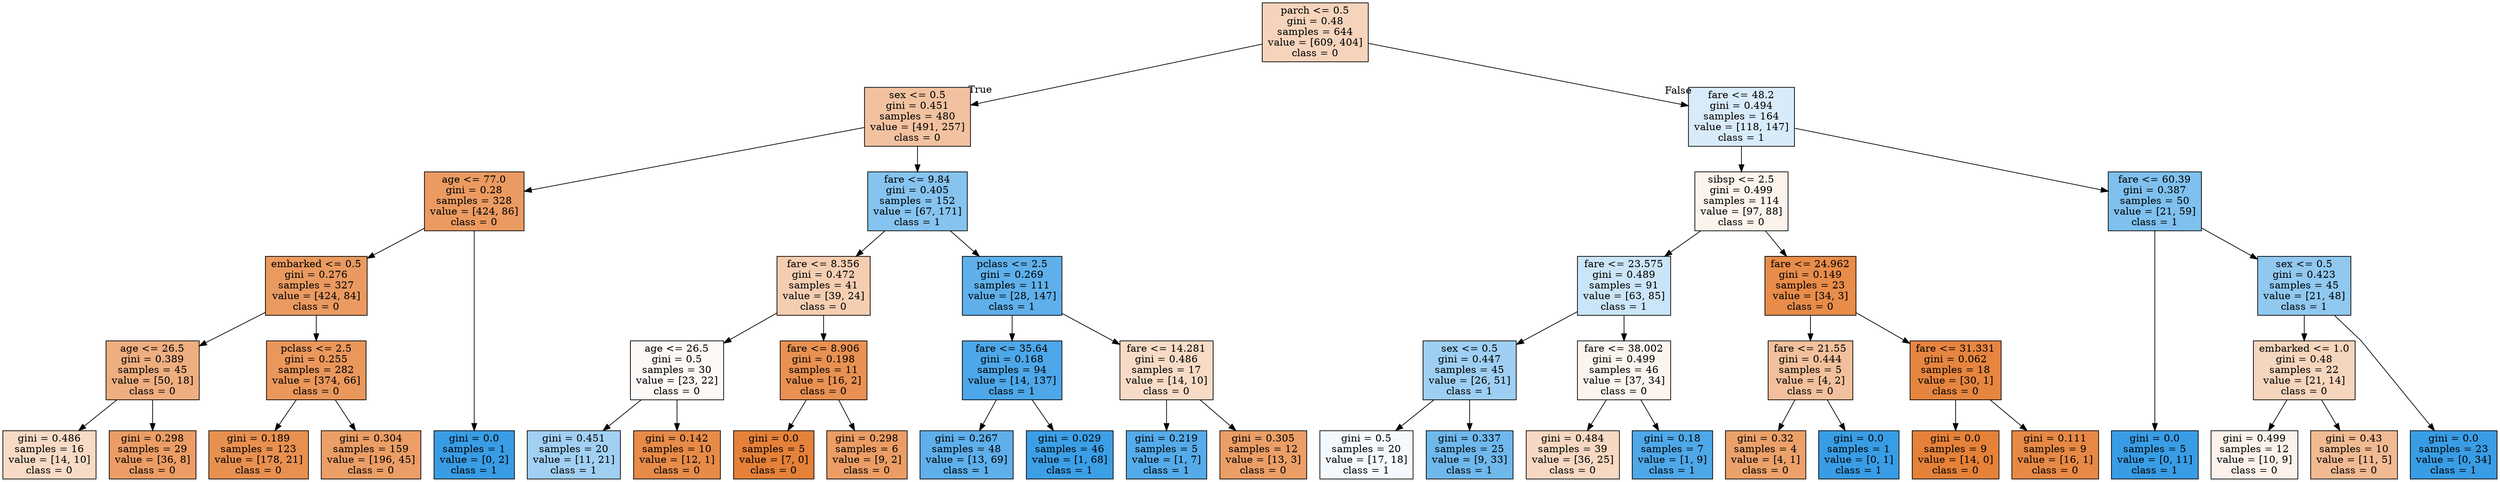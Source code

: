 digraph Tree {
node [shape=box, style="filled", color="black"] ;
graph [ranksep=equally, splines=polyline] ;
0 [label="parch <= 0.5\ngini = 0.48\nsamples = 644\nvalue = [609, 404]\nclass = 0", fillcolor="#e5813956"] ;
1 [label="sex <= 0.5\ngini = 0.451\nsamples = 480\nvalue = [491, 257]\nclass = 0", fillcolor="#e581397a"] ;
0 -> 1 [labeldistance=2.5, labelangle=45, headlabel="True"] ;
2 [label="age <= 77.0\ngini = 0.28\nsamples = 328\nvalue = [424, 86]\nclass = 0", fillcolor="#e58139cb"] ;
1 -> 2 ;
3 [label="embarked <= 0.5\ngini = 0.276\nsamples = 327\nvalue = [424, 84]\nclass = 0", fillcolor="#e58139cc"] ;
2 -> 3 ;
4 [label="age <= 26.5\ngini = 0.389\nsamples = 45\nvalue = [50, 18]\nclass = 0", fillcolor="#e58139a3"] ;
3 -> 4 ;
5 [label="gini = 0.486\nsamples = 16\nvalue = [14, 10]\nclass = 0", fillcolor="#e5813949"] ;
4 -> 5 ;
6 [label="gini = 0.298\nsamples = 29\nvalue = [36, 8]\nclass = 0", fillcolor="#e58139c6"] ;
4 -> 6 ;
7 [label="pclass <= 2.5\ngini = 0.255\nsamples = 282\nvalue = [374, 66]\nclass = 0", fillcolor="#e58139d2"] ;
3 -> 7 ;
8 [label="gini = 0.189\nsamples = 123\nvalue = [178, 21]\nclass = 0", fillcolor="#e58139e1"] ;
7 -> 8 ;
9 [label="gini = 0.304\nsamples = 159\nvalue = [196, 45]\nclass = 0", fillcolor="#e58139c4"] ;
7 -> 9 ;
10 [label="gini = 0.0\nsamples = 1\nvalue = [0, 2]\nclass = 1", fillcolor="#399de5ff"] ;
2 -> 10 ;
11 [label="fare <= 9.84\ngini = 0.405\nsamples = 152\nvalue = [67, 171]\nclass = 1", fillcolor="#399de59b"] ;
1 -> 11 ;
12 [label="fare <= 8.356\ngini = 0.472\nsamples = 41\nvalue = [39, 24]\nclass = 0", fillcolor="#e5813962"] ;
11 -> 12 ;
13 [label="age <= 26.5\ngini = 0.5\nsamples = 30\nvalue = [23, 22]\nclass = 0", fillcolor="#e581390b"] ;
12 -> 13 ;
14 [label="gini = 0.451\nsamples = 20\nvalue = [11, 21]\nclass = 1", fillcolor="#399de579"] ;
13 -> 14 ;
15 [label="gini = 0.142\nsamples = 10\nvalue = [12, 1]\nclass = 0", fillcolor="#e58139ea"] ;
13 -> 15 ;
16 [label="fare <= 8.906\ngini = 0.198\nsamples = 11\nvalue = [16, 2]\nclass = 0", fillcolor="#e58139df"] ;
12 -> 16 ;
17 [label="gini = 0.0\nsamples = 5\nvalue = [7, 0]\nclass = 0", fillcolor="#e58139ff"] ;
16 -> 17 ;
18 [label="gini = 0.298\nsamples = 6\nvalue = [9, 2]\nclass = 0", fillcolor="#e58139c6"] ;
16 -> 18 ;
19 [label="pclass <= 2.5\ngini = 0.269\nsamples = 111\nvalue = [28, 147]\nclass = 1", fillcolor="#399de5ce"] ;
11 -> 19 ;
20 [label="fare <= 35.64\ngini = 0.168\nsamples = 94\nvalue = [14, 137]\nclass = 1", fillcolor="#399de5e5"] ;
19 -> 20 ;
21 [label="gini = 0.267\nsamples = 48\nvalue = [13, 69]\nclass = 1", fillcolor="#399de5cf"] ;
20 -> 21 ;
22 [label="gini = 0.029\nsamples = 46\nvalue = [1, 68]\nclass = 1", fillcolor="#399de5fb"] ;
20 -> 22 ;
23 [label="fare <= 14.281\ngini = 0.486\nsamples = 17\nvalue = [14, 10]\nclass = 0", fillcolor="#e5813949"] ;
19 -> 23 ;
24 [label="gini = 0.219\nsamples = 5\nvalue = [1, 7]\nclass = 1", fillcolor="#399de5db"] ;
23 -> 24 ;
25 [label="gini = 0.305\nsamples = 12\nvalue = [13, 3]\nclass = 0", fillcolor="#e58139c4"] ;
23 -> 25 ;
26 [label="fare <= 48.2\ngini = 0.494\nsamples = 164\nvalue = [118, 147]\nclass = 1", fillcolor="#399de532"] ;
0 -> 26 [labeldistance=2.5, labelangle=-45, headlabel="False"] ;
27 [label="sibsp <= 2.5\ngini = 0.499\nsamples = 114\nvalue = [97, 88]\nclass = 0", fillcolor="#e5813918"] ;
26 -> 27 ;
28 [label="fare <= 23.575\ngini = 0.489\nsamples = 91\nvalue = [63, 85]\nclass = 1", fillcolor="#399de542"] ;
27 -> 28 ;
29 [label="sex <= 0.5\ngini = 0.447\nsamples = 45\nvalue = [26, 51]\nclass = 1", fillcolor="#399de57d"] ;
28 -> 29 ;
30 [label="gini = 0.5\nsamples = 20\nvalue = [17, 18]\nclass = 1", fillcolor="#399de50e"] ;
29 -> 30 ;
31 [label="gini = 0.337\nsamples = 25\nvalue = [9, 33]\nclass = 1", fillcolor="#399de5b9"] ;
29 -> 31 ;
32 [label="fare <= 38.002\ngini = 0.499\nsamples = 46\nvalue = [37, 34]\nclass = 0", fillcolor="#e5813915"] ;
28 -> 32 ;
33 [label="gini = 0.484\nsamples = 39\nvalue = [36, 25]\nclass = 0", fillcolor="#e581394e"] ;
32 -> 33 ;
34 [label="gini = 0.18\nsamples = 7\nvalue = [1, 9]\nclass = 1", fillcolor="#399de5e3"] ;
32 -> 34 ;
35 [label="fare <= 24.962\ngini = 0.149\nsamples = 23\nvalue = [34, 3]\nclass = 0", fillcolor="#e58139e9"] ;
27 -> 35 ;
36 [label="fare <= 21.55\ngini = 0.444\nsamples = 5\nvalue = [4, 2]\nclass = 0", fillcolor="#e581397f"] ;
35 -> 36 ;
37 [label="gini = 0.32\nsamples = 4\nvalue = [4, 1]\nclass = 0", fillcolor="#e58139bf"] ;
36 -> 37 ;
38 [label="gini = 0.0\nsamples = 1\nvalue = [0, 1]\nclass = 1", fillcolor="#399de5ff"] ;
36 -> 38 ;
39 [label="fare <= 31.331\ngini = 0.062\nsamples = 18\nvalue = [30, 1]\nclass = 0", fillcolor="#e58139f6"] ;
35 -> 39 ;
40 [label="gini = 0.0\nsamples = 9\nvalue = [14, 0]\nclass = 0", fillcolor="#e58139ff"] ;
39 -> 40 ;
41 [label="gini = 0.111\nsamples = 9\nvalue = [16, 1]\nclass = 0", fillcolor="#e58139ef"] ;
39 -> 41 ;
42 [label="fare <= 60.39\ngini = 0.387\nsamples = 50\nvalue = [21, 59]\nclass = 1", fillcolor="#399de5a4"] ;
26 -> 42 ;
43 [label="gini = 0.0\nsamples = 5\nvalue = [0, 11]\nclass = 1", fillcolor="#399de5ff"] ;
42 -> 43 ;
44 [label="sex <= 0.5\ngini = 0.423\nsamples = 45\nvalue = [21, 48]\nclass = 1", fillcolor="#399de58f"] ;
42 -> 44 ;
45 [label="embarked <= 1.0\ngini = 0.48\nsamples = 22\nvalue = [21, 14]\nclass = 0", fillcolor="#e5813955"] ;
44 -> 45 ;
46 [label="gini = 0.499\nsamples = 12\nvalue = [10, 9]\nclass = 0", fillcolor="#e5813919"] ;
45 -> 46 ;
47 [label="gini = 0.43\nsamples = 10\nvalue = [11, 5]\nclass = 0", fillcolor="#e581398b"] ;
45 -> 47 ;
48 [label="gini = 0.0\nsamples = 23\nvalue = [0, 34]\nclass = 1", fillcolor="#399de5ff"] ;
44 -> 48 ;
{rank=same ; 0} ;
{rank=same ; 1; 26} ;
{rank=same ; 2; 11; 27; 42} ;
{rank=same ; 3; 12; 19; 28; 35; 44} ;
{rank=same ; 4; 7; 13; 16; 20; 23; 29; 32; 36; 39; 45} ;
{rank=same ; 5; 6; 8; 9; 10; 14; 15; 17; 18; 21; 22; 24; 25; 30; 31; 33; 34; 37; 38; 40; 41; 43; 46; 47; 48} ;
}